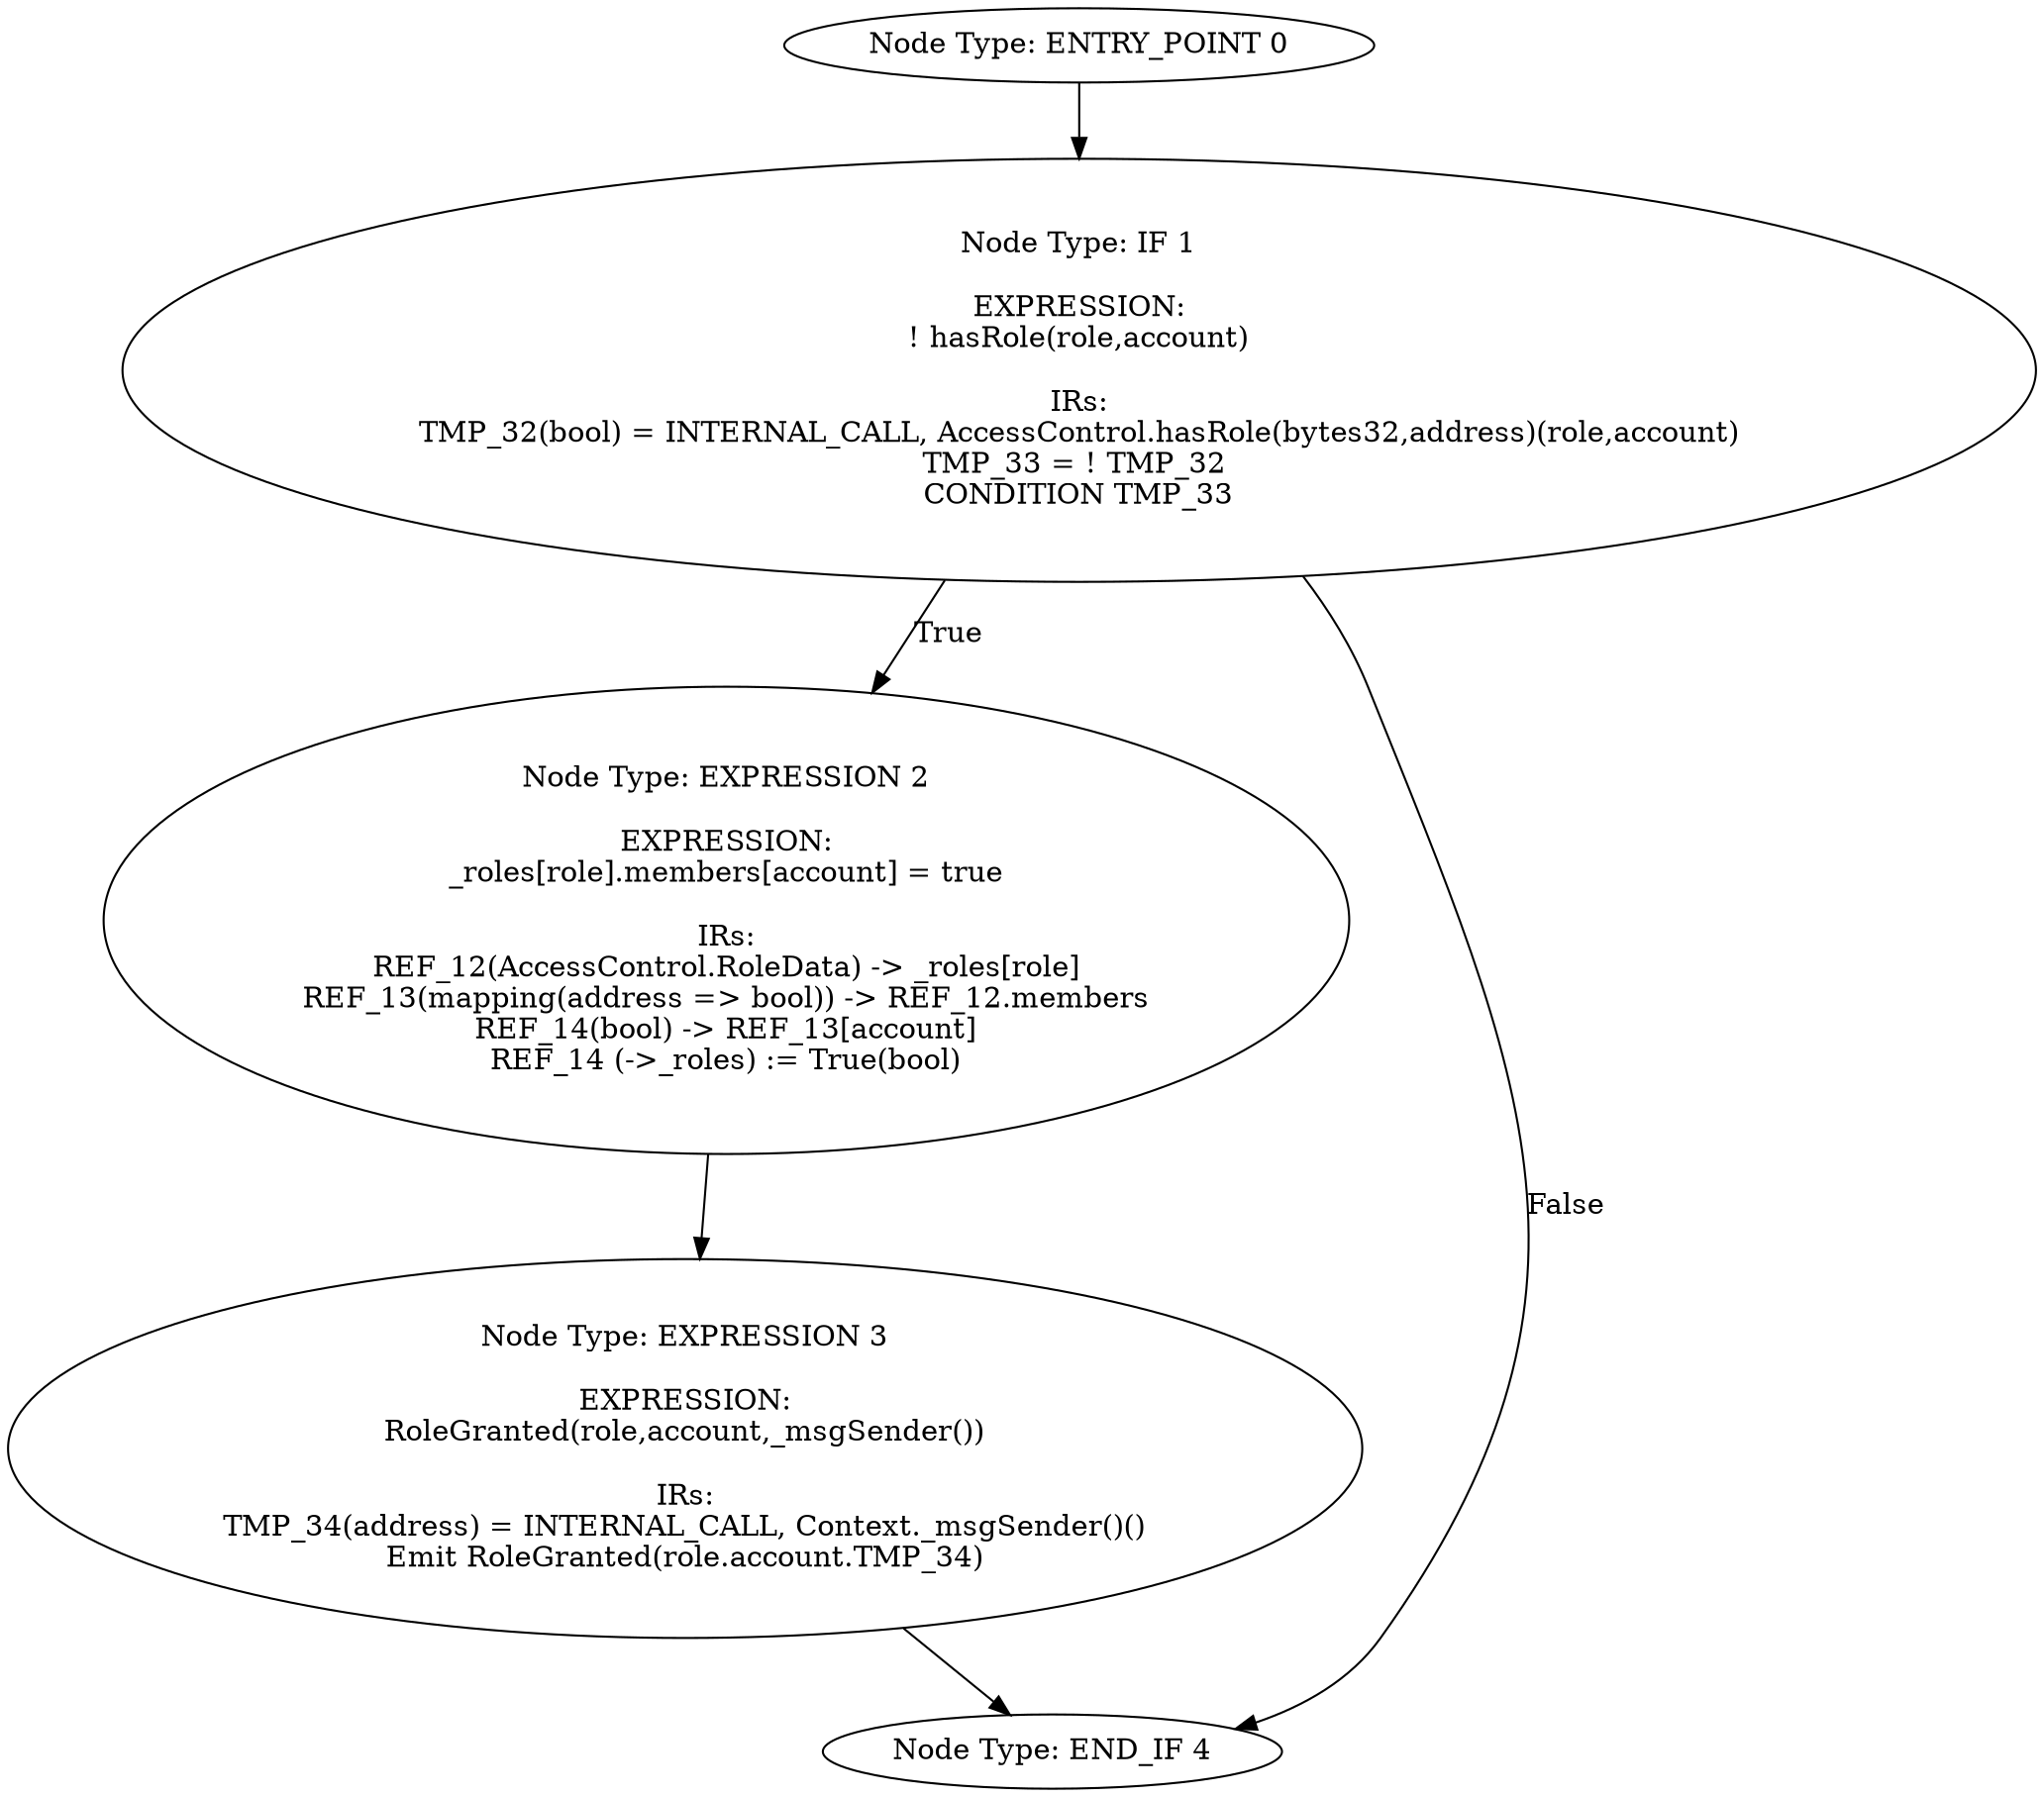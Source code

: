 digraph{
0[label="Node Type: ENTRY_POINT 0
"];
0->1;
1[label="Node Type: IF 1

EXPRESSION:
! hasRole(role,account)

IRs:
TMP_32(bool) = INTERNAL_CALL, AccessControl.hasRole(bytes32,address)(role,account)
TMP_33 = ! TMP_32 
CONDITION TMP_33"];
1->2[label="True"];
1->4[label="False"];
2[label="Node Type: EXPRESSION 2

EXPRESSION:
_roles[role].members[account] = true

IRs:
REF_12(AccessControl.RoleData) -> _roles[role]
REF_13(mapping(address => bool)) -> REF_12.members
REF_14(bool) -> REF_13[account]
REF_14 (->_roles) := True(bool)"];
2->3;
3[label="Node Type: EXPRESSION 3

EXPRESSION:
RoleGranted(role,account,_msgSender())

IRs:
TMP_34(address) = INTERNAL_CALL, Context._msgSender()()
Emit RoleGranted(role.account.TMP_34)"];
3->4;
4[label="Node Type: END_IF 4
"];
}
